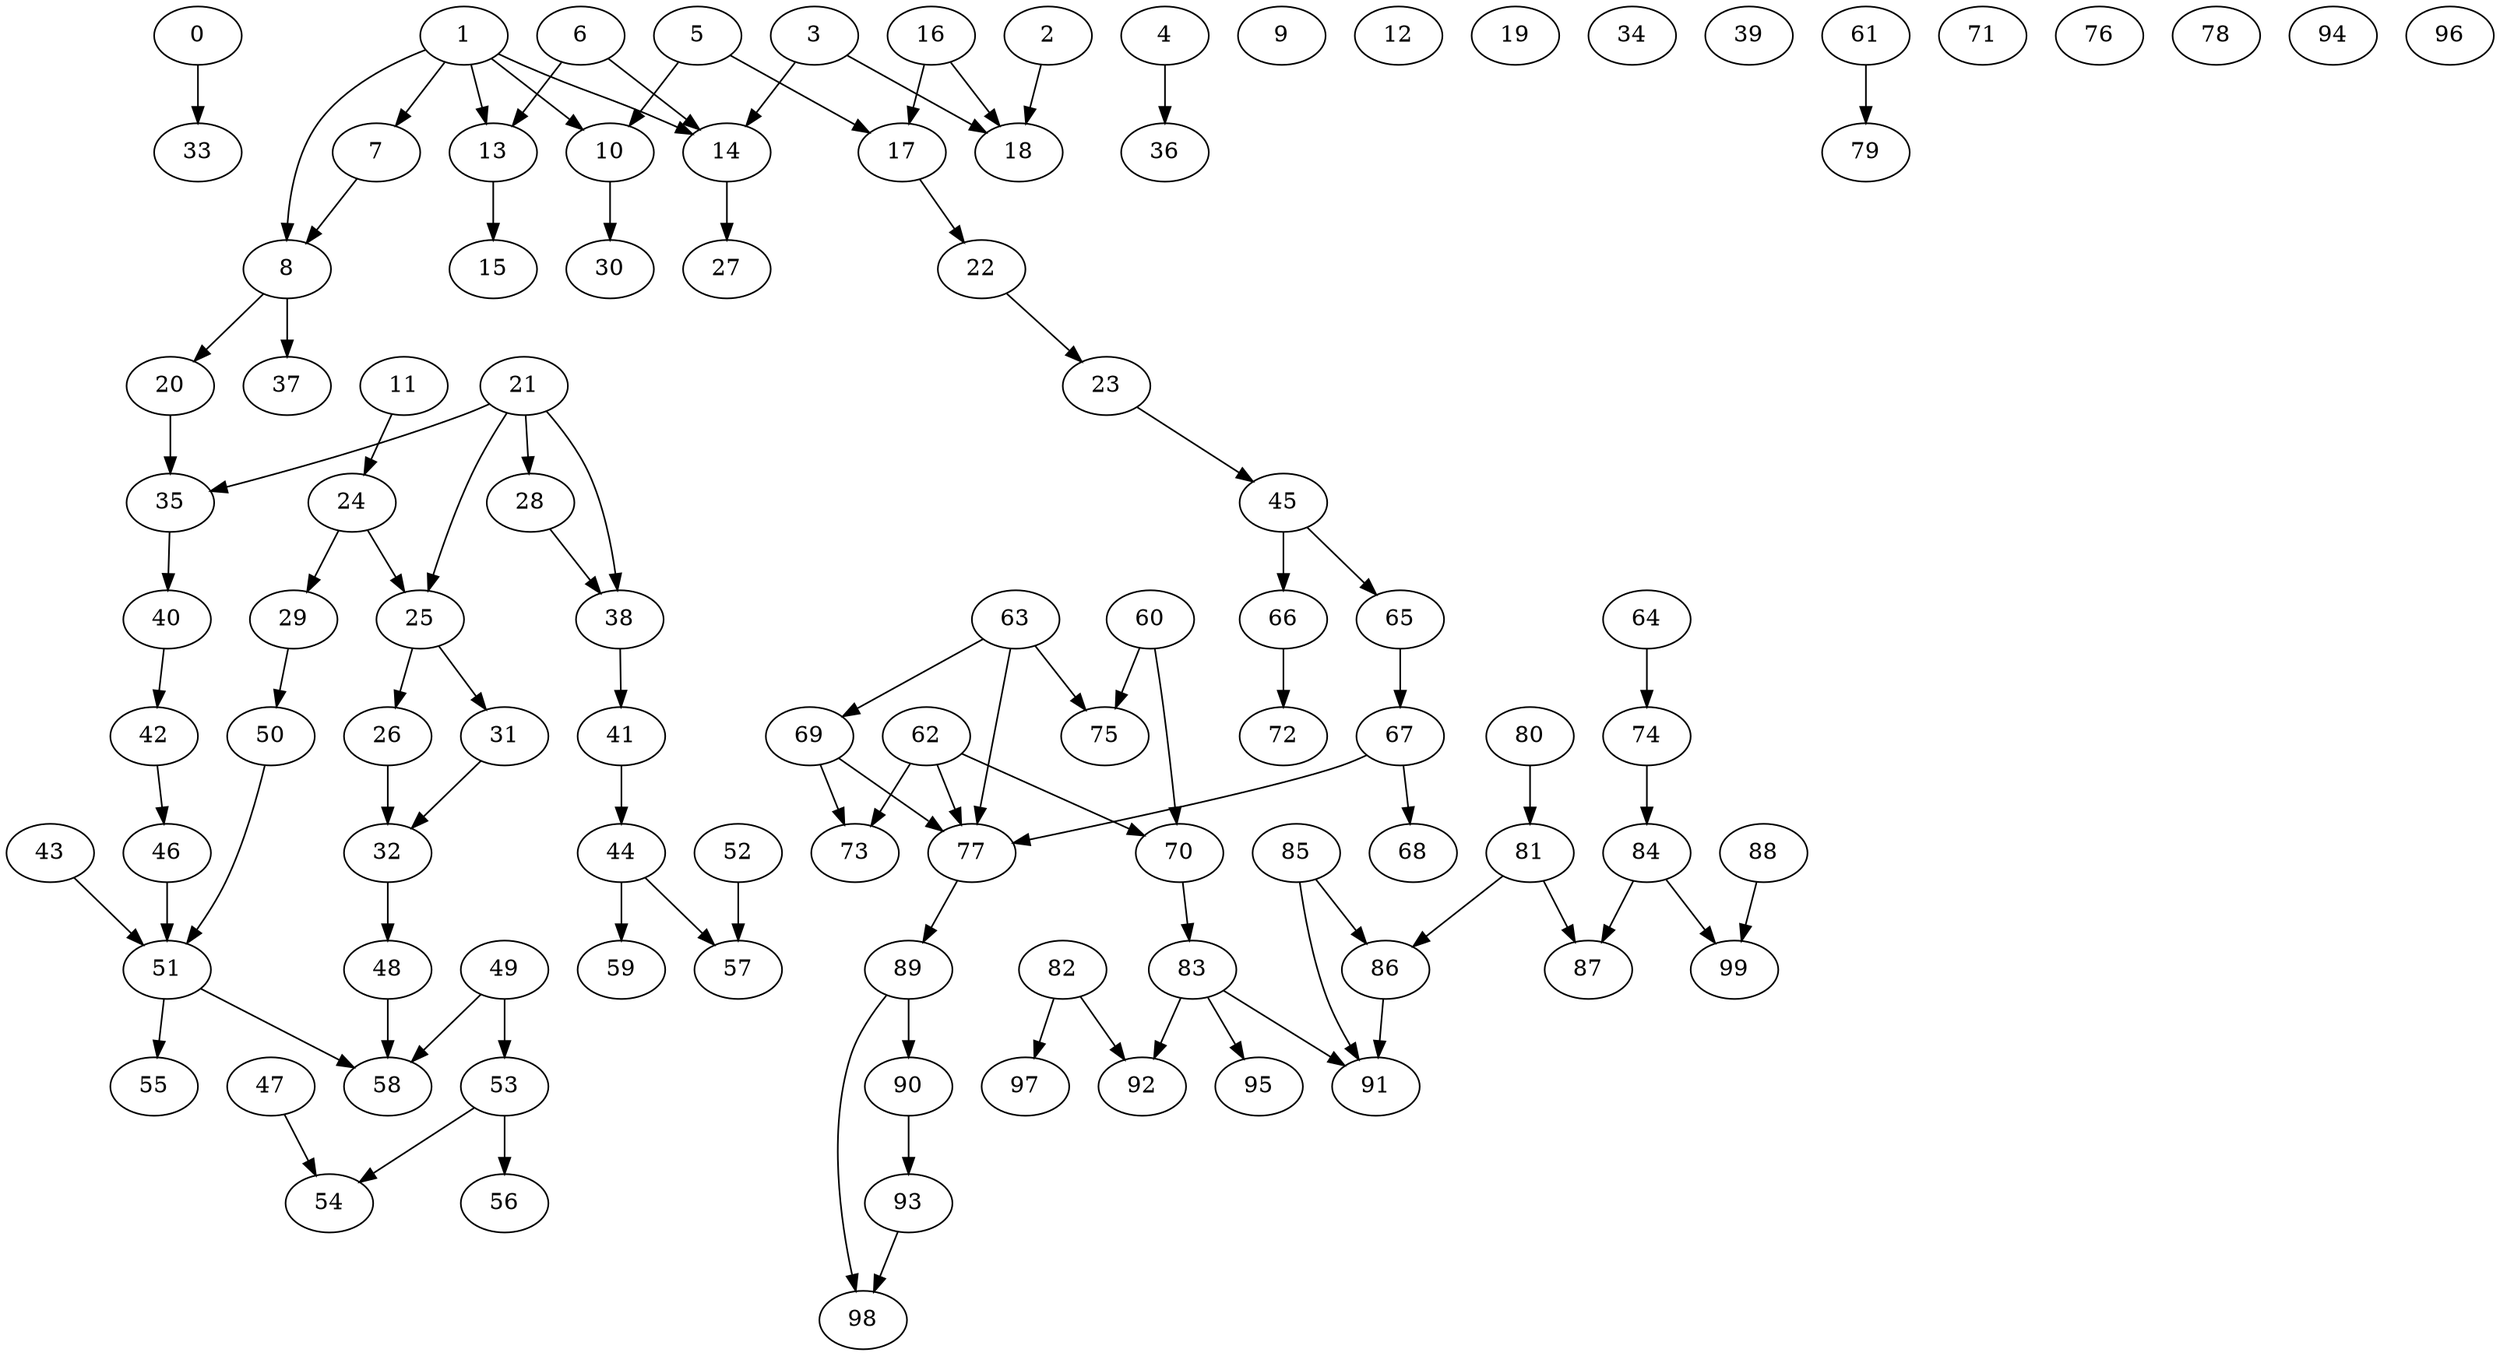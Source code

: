 digraph G {
	0;
	0 -> 33;
	1;
	1 -> 7;
	1 -> 8;
	1 -> 10;
	1 -> 13;
	1 -> 14;
	2;
	2 -> 18;
	3;
	3 -> 14;
	3 -> 18;
	4;
	4 -> 36;
	5;
	5 -> 10;
	5 -> 17;
	6;
	6 -> 14;
	6 -> 13;
	7;
	7 -> 8;
	8;
	8 -> 20;
	8 -> 37;
	9;
	10;
	10 -> 30;
	11;
	11 -> 24;
	12;
	13;
	13 -> 15;
	14;
	14 -> 27;
	15;
	16;
	16 -> 18;
	16 -> 17;
	17;
	17 -> 22;
	18;
	19;
	20;
	20 -> 35;
	21;
	21 -> 35;
	21 -> 25;
	21 -> 28;
	21 -> 38;
	22;
	22 -> 23;
	23;
	23 -> 45;
	24;
	24 -> 25;
	24 -> 29;
	25;
	25 -> 31;
	25 -> 26;
	26;
	26 -> 32;
	27;
	28;
	28 -> 38;
	29;
	29 -> 50;
	30;
	31;
	31 -> 32;
	32;
	32 -> 48;
	33;
	34;
	35;
	35 -> 40;
	36;
	37;
	38;
	38 -> 41;
	39;
	40;
	40 -> 42;
	41;
	41 -> 44;
	42;
	42 -> 46;
	43;
	43 -> 51;
	44;
	44 -> 57;
	44 -> 59;
	45;
	45 -> 65;
	45 -> 66;
	46;
	46 -> 51;
	47;
	47 -> 54;
	48;
	48 -> 58;
	49;
	49 -> 53;
	49 -> 58;
	50;
	50 -> 51;
	51;
	51 -> 55;
	51 -> 58;
	52;
	52 -> 57;
	53;
	53 -> 56;
	53 -> 54;
	54;
	55;
	56;
	57;
	58;
	59;
	60;
	60 -> 70;
	60 -> 75;
	61;
	61 -> 79;
	62;
	62 -> 70;
	62 -> 77;
	62 -> 73;
	63;
	63 -> 75;
	63 -> 69;
	63 -> 77;
	64;
	64 -> 74;
	65;
	65 -> 67;
	66;
	66 -> 72;
	67;
	67 -> 68;
	67 -> 77;
	68;
	69;
	69 -> 77;
	69 -> 73;
	70;
	70 -> 83;
	71;
	72;
	73;
	74;
	74 -> 84;
	75;
	76;
	77;
	77 -> 89;
	78;
	79;
	80;
	80 -> 81;
	81;
	81 -> 86;
	81 -> 87;
	82;
	82 -> 92;
	82 -> 97;
	83;
	83 -> 91;
	83 -> 92;
	83 -> 95;
	84;
	84 -> 99;
	84 -> 87;
	85;
	85 -> 86;
	85 -> 91;
	86;
	86 -> 91;
	87;
	88;
	88 -> 99;
	89;
	89 -> 90;
	89 -> 98;
	90;
	90 -> 93;
	91;
	92;
	93;
	93 -> 98;
	94;
	95;
	96;
	97;
	98;
	99;
}
